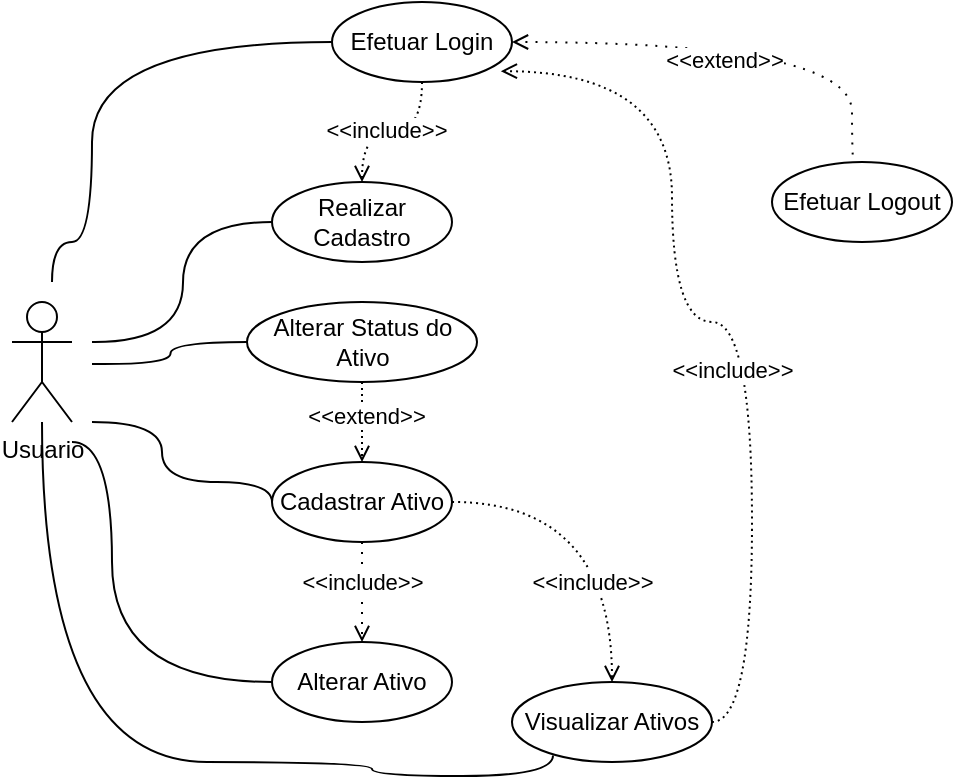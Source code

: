 <mxfile version="24.7.8">
  <diagram name="Página-1" id="-9t2jTjimpCFBrhFDBM7">
    <mxGraphModel dx="1050" dy="557" grid="1" gridSize="10" guides="1" tooltips="1" connect="1" arrows="1" fold="1" page="1" pageScale="1" pageWidth="827" pageHeight="1169" math="0" shadow="0">
      <root>
        <mxCell id="0" />
        <mxCell id="1" parent="0" />
        <mxCell id="HtD2r3NuiKqyO9puA8w_-4" style="edgeStyle=orthogonalEdgeStyle;rounded=0;orthogonalLoop=1;jettySize=auto;html=1;entryX=0;entryY=0.5;entryDx=0;entryDy=0;endArrow=none;endFill=0;elbow=vertical;curved=1;" edge="1" parent="1" target="HtD2r3NuiKqyO9puA8w_-2">
          <mxGeometry relative="1" as="geometry">
            <mxPoint x="60" y="190" as="sourcePoint" />
          </mxGeometry>
        </mxCell>
        <mxCell id="HtD2r3NuiKqyO9puA8w_-6" style="edgeStyle=orthogonalEdgeStyle;rounded=0;orthogonalLoop=1;jettySize=auto;html=1;entryX=0;entryY=0.5;entryDx=0;entryDy=0;curved=1;endArrow=none;endFill=0;" edge="1" parent="1" target="HtD2r3NuiKqyO9puA8w_-5">
          <mxGeometry relative="1" as="geometry">
            <mxPoint x="60" y="230" as="sourcePoint" />
            <Array as="points">
              <mxPoint x="95" y="230" />
              <mxPoint x="95" y="260" />
              <mxPoint x="150" y="260" />
            </Array>
          </mxGeometry>
        </mxCell>
        <mxCell id="HtD2r3NuiKqyO9puA8w_-17" style="edgeStyle=orthogonalEdgeStyle;rounded=0;orthogonalLoop=1;jettySize=auto;html=1;entryX=0;entryY=0.5;entryDx=0;entryDy=0;endArrow=none;endFill=0;curved=1;" edge="1" parent="1" target="HtD2r3NuiKqyO9puA8w_-7">
          <mxGeometry relative="1" as="geometry">
            <mxPoint x="50" y="240" as="sourcePoint" />
            <Array as="points">
              <mxPoint x="70" y="240" />
              <mxPoint x="70" y="360" />
            </Array>
          </mxGeometry>
        </mxCell>
        <mxCell id="HtD2r3NuiKqyO9puA8w_-21" style="edgeStyle=orthogonalEdgeStyle;rounded=0;orthogonalLoop=1;jettySize=auto;html=1;entryX=0;entryY=0.5;entryDx=0;entryDy=0;curved=1;endArrow=none;endFill=0;" edge="1" parent="1" target="HtD2r3NuiKqyO9puA8w_-20">
          <mxGeometry relative="1" as="geometry">
            <mxPoint x="60" y="201" as="sourcePoint" />
          </mxGeometry>
        </mxCell>
        <mxCell id="HtD2r3NuiKqyO9puA8w_-1" value="Usuario" style="shape=umlActor;verticalLabelPosition=bottom;verticalAlign=top;html=1;outlineConnect=0;" vertex="1" parent="1">
          <mxGeometry x="20" y="170" width="30" height="60" as="geometry" />
        </mxCell>
        <mxCell id="HtD2r3NuiKqyO9puA8w_-2" value="Realizar Cadastro" style="ellipse;whiteSpace=wrap;html=1;" vertex="1" parent="1">
          <mxGeometry x="150" y="110" width="90" height="40" as="geometry" />
        </mxCell>
        <mxCell id="HtD2r3NuiKqyO9puA8w_-11" style="edgeStyle=orthogonalEdgeStyle;rounded=0;orthogonalLoop=1;jettySize=auto;html=1;entryX=0.5;entryY=0;entryDx=0;entryDy=0;endArrow=open;endFill=0;curved=1;dashed=1;dashPattern=1 2;" edge="1" parent="1" source="HtD2r3NuiKqyO9puA8w_-3" target="HtD2r3NuiKqyO9puA8w_-2">
          <mxGeometry relative="1" as="geometry" />
        </mxCell>
        <mxCell id="HtD2r3NuiKqyO9puA8w_-12" value="&amp;lt;&amp;lt;include&amp;gt;&amp;gt;" style="edgeLabel;html=1;align=center;verticalAlign=middle;resizable=0;points=[];" vertex="1" connectable="0" parent="HtD2r3NuiKqyO9puA8w_-11">
          <mxGeometry x="0.086" y="-1" relative="1" as="geometry">
            <mxPoint as="offset" />
          </mxGeometry>
        </mxCell>
        <mxCell id="HtD2r3NuiKqyO9puA8w_-3" value="Efetuar Login" style="ellipse;whiteSpace=wrap;html=1;" vertex="1" parent="1">
          <mxGeometry x="180" y="20" width="90" height="40" as="geometry" />
        </mxCell>
        <mxCell id="HtD2r3NuiKqyO9puA8w_-9" value="" style="edgeStyle=orthogonalEdgeStyle;rounded=0;orthogonalLoop=1;jettySize=auto;html=1;endArrow=open;endFill=0;dashed=1;dashPattern=1 4;" edge="1" parent="1" source="HtD2r3NuiKqyO9puA8w_-5" target="HtD2r3NuiKqyO9puA8w_-7">
          <mxGeometry relative="1" as="geometry" />
        </mxCell>
        <mxCell id="HtD2r3NuiKqyO9puA8w_-10" value="&amp;lt;&amp;lt;include&amp;gt;&amp;gt;" style="edgeLabel;html=1;align=center;verticalAlign=middle;resizable=0;points=[];" vertex="1" connectable="0" parent="HtD2r3NuiKqyO9puA8w_-9">
          <mxGeometry x="-0.207" relative="1" as="geometry">
            <mxPoint as="offset" />
          </mxGeometry>
        </mxCell>
        <mxCell id="HtD2r3NuiKqyO9puA8w_-14" style="edgeStyle=orthogonalEdgeStyle;rounded=0;orthogonalLoop=1;jettySize=auto;html=1;exitX=1;exitY=0.5;exitDx=0;exitDy=0;entryX=0.5;entryY=0;entryDx=0;entryDy=0;endArrow=open;endFill=0;curved=1;dashed=1;dashPattern=1 2;" edge="1" parent="1" source="HtD2r3NuiKqyO9puA8w_-5" target="HtD2r3NuiKqyO9puA8w_-13">
          <mxGeometry relative="1" as="geometry" />
        </mxCell>
        <mxCell id="HtD2r3NuiKqyO9puA8w_-16" value="&amp;lt;&amp;lt;include&amp;gt;&amp;gt;" style="edgeLabel;html=1;align=center;verticalAlign=middle;resizable=0;points=[];" vertex="1" connectable="0" parent="HtD2r3NuiKqyO9puA8w_-14">
          <mxGeometry x="0.071" y="-3" relative="1" as="geometry">
            <mxPoint x="-7" y="29" as="offset" />
          </mxGeometry>
        </mxCell>
        <mxCell id="HtD2r3NuiKqyO9puA8w_-5" value="Cadastrar Ativo" style="ellipse;whiteSpace=wrap;html=1;" vertex="1" parent="1">
          <mxGeometry x="150" y="250" width="90" height="40" as="geometry" />
        </mxCell>
        <mxCell id="HtD2r3NuiKqyO9puA8w_-7" value="Alterar Ativo" style="ellipse;whiteSpace=wrap;html=1;" vertex="1" parent="1">
          <mxGeometry x="150" y="340" width="90" height="40" as="geometry" />
        </mxCell>
        <mxCell id="HtD2r3NuiKqyO9puA8w_-22" style="edgeStyle=orthogonalEdgeStyle;rounded=0;orthogonalLoop=1;jettySize=auto;html=1;entryX=0.938;entryY=0.865;entryDx=0;entryDy=0;curved=1;endArrow=open;endFill=0;exitX=1;exitY=0.5;exitDx=0;exitDy=0;dashed=1;dashPattern=1 2;entryPerimeter=0;" edge="1" parent="1" source="HtD2r3NuiKqyO9puA8w_-13" target="HtD2r3NuiKqyO9puA8w_-3">
          <mxGeometry relative="1" as="geometry">
            <Array as="points">
              <mxPoint x="390" y="380" />
              <mxPoint x="390" y="180" />
              <mxPoint x="350" y="180" />
              <mxPoint x="350" y="55" />
            </Array>
          </mxGeometry>
        </mxCell>
        <mxCell id="HtD2r3NuiKqyO9puA8w_-24" value="&amp;lt;&amp;lt;include&amp;gt;&amp;gt;" style="edgeLabel;html=1;align=center;verticalAlign=middle;resizable=0;points=[];" vertex="1" connectable="0" parent="HtD2r3NuiKqyO9puA8w_-22">
          <mxGeometry x="-0.169" y="-3" relative="1" as="geometry">
            <mxPoint x="-13" y="-1" as="offset" />
          </mxGeometry>
        </mxCell>
        <mxCell id="HtD2r3NuiKqyO9puA8w_-13" value="Visualizar Ativos" style="ellipse;whiteSpace=wrap;html=1;" vertex="1" parent="1">
          <mxGeometry x="270" y="360" width="100" height="40" as="geometry" />
        </mxCell>
        <mxCell id="HtD2r3NuiKqyO9puA8w_-18" style="edgeStyle=orthogonalEdgeStyle;rounded=0;orthogonalLoop=1;jettySize=auto;html=1;entryX=0.205;entryY=0.92;entryDx=0;entryDy=0;entryPerimeter=0;curved=1;endArrow=none;endFill=0;" edge="1" parent="1" source="HtD2r3NuiKqyO9puA8w_-1" target="HtD2r3NuiKqyO9puA8w_-13">
          <mxGeometry relative="1" as="geometry">
            <Array as="points">
              <mxPoint x="35" y="400" />
              <mxPoint x="200" y="400" />
              <mxPoint x="200" y="407" />
              <mxPoint x="291" y="407" />
            </Array>
          </mxGeometry>
        </mxCell>
        <mxCell id="HtD2r3NuiKqyO9puA8w_-19" style="edgeStyle=orthogonalEdgeStyle;rounded=0;orthogonalLoop=1;jettySize=auto;html=1;endArrow=none;endFill=0;curved=1;" edge="1" parent="1" source="HtD2r3NuiKqyO9puA8w_-3">
          <mxGeometry relative="1" as="geometry">
            <mxPoint x="40" y="160" as="targetPoint" />
            <Array as="points">
              <mxPoint x="60" y="40" />
              <mxPoint x="60" y="140" />
              <mxPoint x="40" y="140" />
            </Array>
          </mxGeometry>
        </mxCell>
        <mxCell id="HtD2r3NuiKqyO9puA8w_-28" style="edgeStyle=orthogonalEdgeStyle;rounded=0;orthogonalLoop=1;jettySize=auto;html=1;entryX=0.5;entryY=0;entryDx=0;entryDy=0;endArrow=open;endFill=0;dashed=1;dashPattern=1 2;" edge="1" parent="1" source="HtD2r3NuiKqyO9puA8w_-20" target="HtD2r3NuiKqyO9puA8w_-5">
          <mxGeometry relative="1" as="geometry" />
        </mxCell>
        <mxCell id="HtD2r3NuiKqyO9puA8w_-29" value="&amp;lt;&amp;lt;extend&amp;gt;&amp;gt;" style="edgeLabel;html=1;align=center;verticalAlign=middle;resizable=0;points=[];" vertex="1" connectable="0" parent="HtD2r3NuiKqyO9puA8w_-28">
          <mxGeometry x="-0.143" y="2" relative="1" as="geometry">
            <mxPoint as="offset" />
          </mxGeometry>
        </mxCell>
        <mxCell id="HtD2r3NuiKqyO9puA8w_-20" value="Alterar Status do Ativo" style="ellipse;whiteSpace=wrap;html=1;" vertex="1" parent="1">
          <mxGeometry x="137.5" y="170" width="115" height="40" as="geometry" />
        </mxCell>
        <mxCell id="HtD2r3NuiKqyO9puA8w_-25" style="edgeStyle=orthogonalEdgeStyle;rounded=0;orthogonalLoop=1;jettySize=auto;html=1;entryX=1;entryY=0.5;entryDx=0;entryDy=0;endArrow=open;endFill=0;curved=1;dashed=1;dashPattern=1 4;exitX=0.5;exitY=0;exitDx=0;exitDy=0;" edge="1" parent="1" source="HtD2r3NuiKqyO9puA8w_-23" target="HtD2r3NuiKqyO9puA8w_-3">
          <mxGeometry relative="1" as="geometry">
            <Array as="points">
              <mxPoint x="440" y="110" />
              <mxPoint x="440" y="40" />
            </Array>
          </mxGeometry>
        </mxCell>
        <mxCell id="HtD2r3NuiKqyO9puA8w_-27" value="&amp;lt;&amp;lt;extend&amp;gt;&amp;gt;" style="edgeLabel;html=1;align=center;verticalAlign=middle;resizable=0;points=[];" vertex="1" connectable="0" parent="HtD2r3NuiKqyO9puA8w_-25">
          <mxGeometry x="0.173" y="9" relative="1" as="geometry">
            <mxPoint as="offset" />
          </mxGeometry>
        </mxCell>
        <mxCell id="HtD2r3NuiKqyO9puA8w_-23" value="Efetuar Logout" style="ellipse;whiteSpace=wrap;html=1;" vertex="1" parent="1">
          <mxGeometry x="400" y="100" width="90" height="40" as="geometry" />
        </mxCell>
      </root>
    </mxGraphModel>
  </diagram>
</mxfile>
